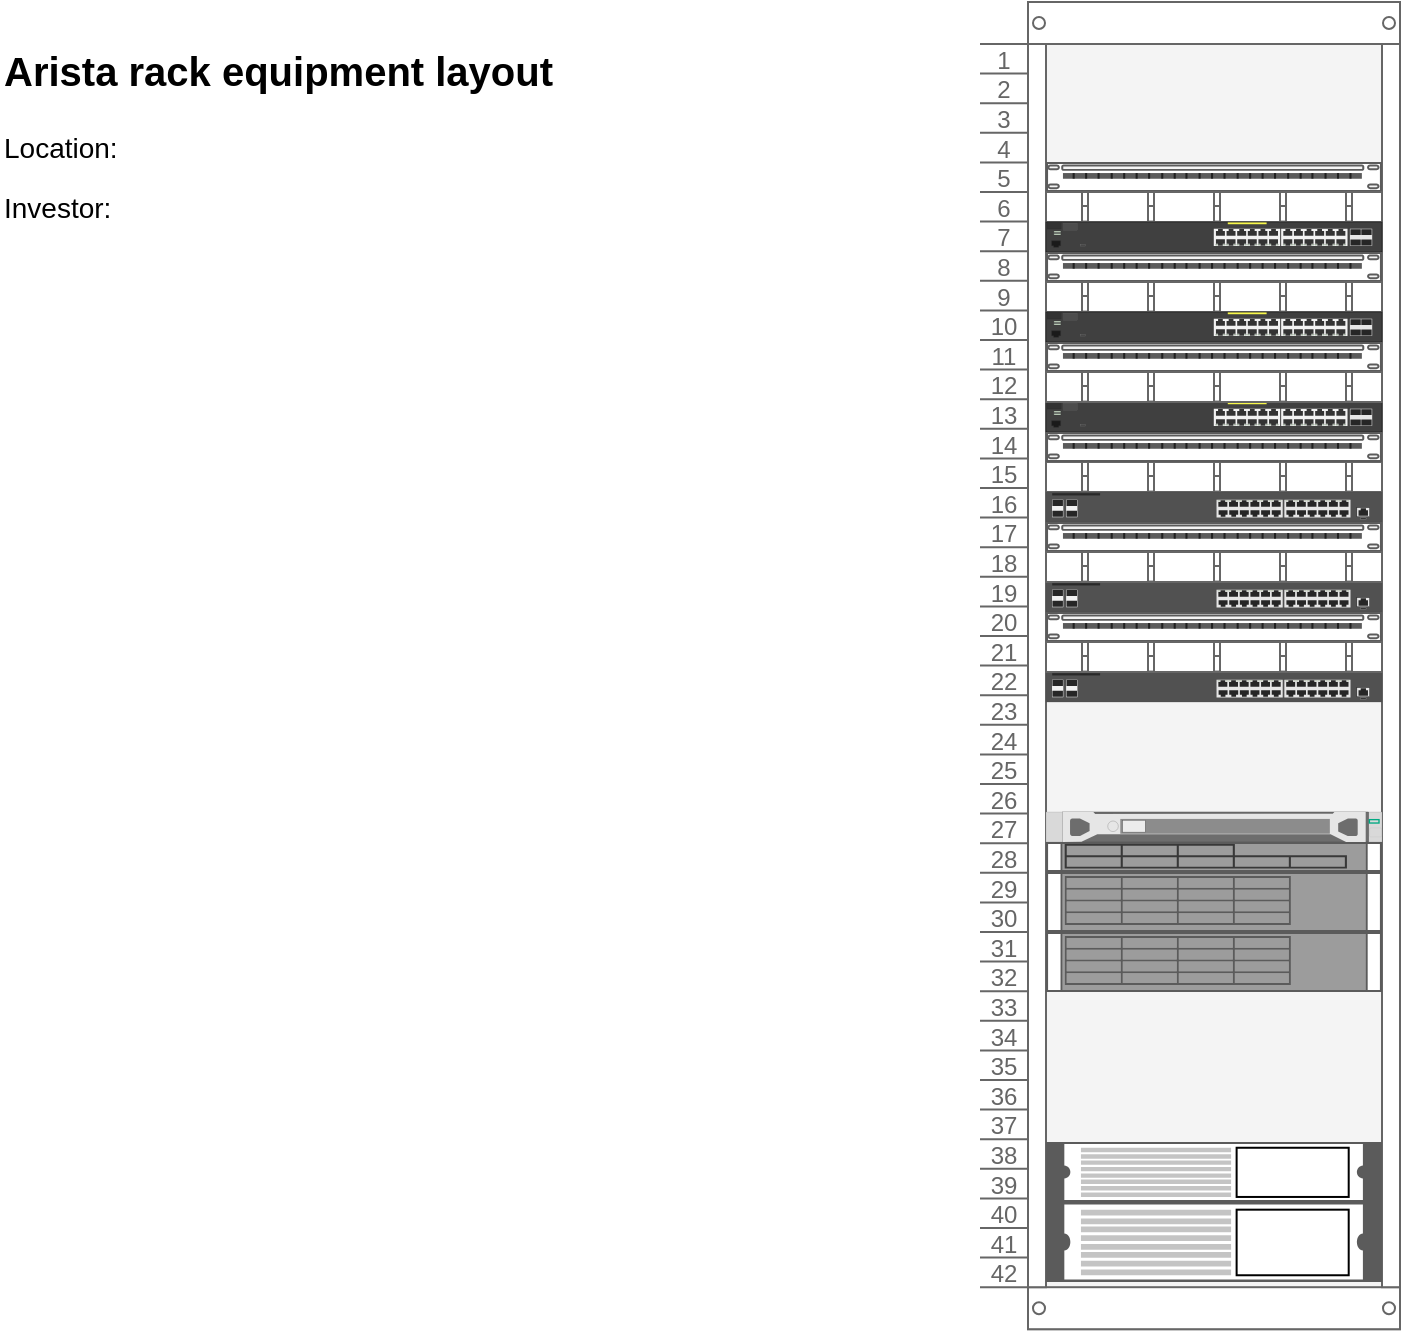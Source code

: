 <mxfile version="22.0.3" type="github">
  <diagram id="l2aKFoh6-Bn0gOPZ2l0T" name="Page-1">
    <mxGraphModel dx="570" dy="300" grid="1" gridSize="10" guides="1" tooltips="1" connect="1" arrows="1" fold="1" page="1" pageScale="1" pageWidth="1169" pageHeight="827" math="0" shadow="0">
      <root>
        <mxCell id="0" />
        <mxCell id="1" parent="0" />
        <mxCell id="mpq5AgpwV83IM184FDqD-40" value="Arista rack equipment layout" style="text;html=1;resizable=1;points=[];autosize=0;align=left;verticalAlign=top;spacingTop=-4;fontSize=20;fontStyle=1" parent="1" vertex="1">
          <mxGeometry x="40" y="40" width="580" height="30" as="geometry" />
        </mxCell>
        <mxCell id="mpq5AgpwV83IM184FDqD-41" value="Location:" style="text;html=1;resizable=1;points=[];autosize=0;align=left;verticalAlign=middle;spacingTop=-4;fontSize=14;fontStyle=0" parent="1" vertex="1">
          <mxGeometry x="40" y="80" width="580" height="30" as="geometry" />
        </mxCell>
        <mxCell id="mpq5AgpwV83IM184FDqD-42" value="Investor:" style="text;html=1;resizable=1;points=[];autosize=0;align=left;verticalAlign=middle;spacingTop=-4;fontSize=14;fontStyle=0" parent="1" vertex="1">
          <mxGeometry x="40" y="110" width="580" height="30" as="geometry" />
        </mxCell>
        <mxCell id="NhcDqB4aRzfar5cejF2m-3" value="" style="strokeColor=#666666;html=1;verticalLabelPosition=bottom;labelBackgroundColor=#ffffff;verticalAlign=top;outlineConnect=0;shadow=0;dashed=0;shape=mxgraph.rackGeneral.rackCabinet3;fillColor2=#f4f4f4;container=1;collapsible=0;childLayout=rack;allowGaps=1;marginLeft=33;marginRight=9;marginTop=21;marginBottom=22;textColor=#666666;numDisp=ascend;" vertex="1" parent="1">
          <mxGeometry x="530" y="20" width="210" height="668" as="geometry" />
        </mxCell>
        <mxCell id="NhcDqB4aRzfar5cejF2m-10" value="" style="strokeColor=#666666;html=1;labelPosition=right;align=left;spacingLeft=15;shadow=0;dashed=0;outlineConnect=0;shape=mxgraph.rack.general.cat5e_rack_mount_patch_panel_24_ports;" vertex="1" parent="NhcDqB4aRzfar5cejF2m-3">
          <mxGeometry x="33" y="80" width="168" height="15" as="geometry" />
        </mxCell>
        <mxCell id="NhcDqB4aRzfar5cejF2m-12" value="" style="strokeColor=#666666;html=1;labelPosition=right;align=left;spacingLeft=15;shadow=0;dashed=0;outlineConnect=0;shape=mxgraph.rackGeneral.horCableDuct;" vertex="1" parent="NhcDqB4aRzfar5cejF2m-3">
          <mxGeometry x="33" y="95" width="168" height="15" as="geometry" />
        </mxCell>
        <mxCell id="NhcDqB4aRzfar5cejF2m-7" value="" style="html=1;verticalLabelPosition=bottom;verticalAlign=top;outlineConnect=0;shadow=0;dashed=0;shape=mxgraph.rack.hpe_aruba.switches.j9773a_2530_24g_poeplus_switch;" vertex="1" parent="NhcDqB4aRzfar5cejF2m-3">
          <mxGeometry x="33" y="110" width="168" height="15" as="geometry" />
        </mxCell>
        <mxCell id="NhcDqB4aRzfar5cejF2m-13" value="" style="strokeColor=#666666;html=1;labelPosition=right;align=left;spacingLeft=15;shadow=0;dashed=0;outlineConnect=0;shape=mxgraph.rack.general.cat5e_rack_mount_patch_panel_24_ports;" vertex="1" parent="NhcDqB4aRzfar5cejF2m-3">
          <mxGeometry x="33" y="125" width="168" height="15" as="geometry" />
        </mxCell>
        <mxCell id="NhcDqB4aRzfar5cejF2m-14" value="" style="strokeColor=#666666;html=1;labelPosition=right;align=left;spacingLeft=15;shadow=0;dashed=0;outlineConnect=0;shape=mxgraph.rackGeneral.horCableDuct;" vertex="1" parent="NhcDqB4aRzfar5cejF2m-3">
          <mxGeometry x="33" y="140" width="168" height="15" as="geometry" />
        </mxCell>
        <mxCell id="NhcDqB4aRzfar5cejF2m-15" value="" style="html=1;verticalLabelPosition=bottom;verticalAlign=top;outlineConnect=0;shadow=0;dashed=0;shape=mxgraph.rack.hpe_aruba.switches.j9773a_2530_24g_poeplus_switch;" vertex="1" parent="NhcDqB4aRzfar5cejF2m-3">
          <mxGeometry x="33" y="155" width="168" height="15" as="geometry" />
        </mxCell>
        <mxCell id="NhcDqB4aRzfar5cejF2m-16" value="" style="strokeColor=#666666;html=1;labelPosition=right;align=left;spacingLeft=15;shadow=0;dashed=0;outlineConnect=0;shape=mxgraph.rack.general.cat5e_rack_mount_patch_panel_24_ports;" vertex="1" parent="NhcDqB4aRzfar5cejF2m-3">
          <mxGeometry x="33" y="170" width="168" height="15" as="geometry" />
        </mxCell>
        <mxCell id="NhcDqB4aRzfar5cejF2m-18" value="" style="html=1;verticalLabelPosition=bottom;verticalAlign=top;outlineConnect=0;shadow=0;dashed=0;shape=mxgraph.rack.hpe_aruba.switches.j9773a_2530_24g_poeplus_switch;" vertex="1" parent="NhcDqB4aRzfar5cejF2m-3">
          <mxGeometry x="33" y="200" width="168" height="15" as="geometry" />
        </mxCell>
        <mxCell id="NhcDqB4aRzfar5cejF2m-17" value="" style="strokeColor=#666666;html=1;labelPosition=right;align=left;spacingLeft=15;shadow=0;dashed=0;outlineConnect=0;shape=mxgraph.rackGeneral.horCableDuct;" vertex="1" parent="NhcDqB4aRzfar5cejF2m-3">
          <mxGeometry x="33" y="185" width="168" height="15" as="geometry" />
        </mxCell>
        <mxCell id="NhcDqB4aRzfar5cejF2m-20" value="" style="strokeColor=#666666;html=1;labelPosition=right;align=left;spacingLeft=15;shadow=0;dashed=0;outlineConnect=0;shape=mxgraph.rackGeneral.horCableDuct;" vertex="1" parent="NhcDqB4aRzfar5cejF2m-3">
          <mxGeometry x="33" y="230" width="168" height="15" as="geometry" />
        </mxCell>
        <mxCell id="NhcDqB4aRzfar5cejF2m-19" value="" style="strokeColor=#666666;html=1;labelPosition=right;align=left;spacingLeft=15;shadow=0;dashed=0;outlineConnect=0;shape=mxgraph.rack.general.cat5e_rack_mount_patch_panel_24_ports;" vertex="1" parent="NhcDqB4aRzfar5cejF2m-3">
          <mxGeometry x="33" y="215" width="168" height="15" as="geometry" />
        </mxCell>
        <mxCell id="NhcDqB4aRzfar5cejF2m-8" value="" style="html=1;verticalLabelPosition=bottom;verticalAlign=top;outlineConnect=0;shadow=0;dashed=0;shape=mxgraph.rack.hpe_aruba.switches.jl255a_aruba_2930f_24g_poeplus_4sfpplus_switch;" vertex="1" parent="NhcDqB4aRzfar5cejF2m-3">
          <mxGeometry x="33" y="245" width="168" height="15" as="geometry" />
        </mxCell>
        <mxCell id="NhcDqB4aRzfar5cejF2m-23" value="" style="html=1;verticalLabelPosition=bottom;verticalAlign=top;outlineConnect=0;shadow=0;dashed=0;shape=mxgraph.rack.hpe_aruba.switches.jl255a_aruba_2930f_24g_poeplus_4sfpplus_switch;" vertex="1" parent="NhcDqB4aRzfar5cejF2m-3">
          <mxGeometry x="33" y="290" width="168" height="15" as="geometry" />
        </mxCell>
        <mxCell id="NhcDqB4aRzfar5cejF2m-22" value="" style="strokeColor=#666666;html=1;labelPosition=right;align=left;spacingLeft=15;shadow=0;dashed=0;outlineConnect=0;shape=mxgraph.rack.general.cat5e_rack_mount_patch_panel_24_ports;" vertex="1" parent="NhcDqB4aRzfar5cejF2m-3">
          <mxGeometry x="33" y="260" width="168" height="15" as="geometry" />
        </mxCell>
        <mxCell id="NhcDqB4aRzfar5cejF2m-21" value="" style="strokeColor=#666666;html=1;labelPosition=right;align=left;spacingLeft=15;shadow=0;dashed=0;outlineConnect=0;shape=mxgraph.rackGeneral.horCableDuct;" vertex="1" parent="NhcDqB4aRzfar5cejF2m-3">
          <mxGeometry x="33" y="275" width="168" height="15" as="geometry" />
        </mxCell>
        <mxCell id="NhcDqB4aRzfar5cejF2m-25" value="" style="strokeColor=#666666;html=1;labelPosition=right;align=left;spacingLeft=15;shadow=0;dashed=0;outlineConnect=0;shape=mxgraph.rack.general.cat5e_rack_mount_patch_panel_24_ports;" vertex="1" parent="NhcDqB4aRzfar5cejF2m-3">
          <mxGeometry x="33" y="305" width="168" height="15" as="geometry" />
        </mxCell>
        <mxCell id="NhcDqB4aRzfar5cejF2m-26" value="" style="html=1;verticalLabelPosition=bottom;verticalAlign=top;outlineConnect=0;shadow=0;dashed=0;shape=mxgraph.rack.hpe_aruba.switches.jl255a_aruba_2930f_24g_poeplus_4sfpplus_switch;" vertex="1" parent="NhcDqB4aRzfar5cejF2m-3">
          <mxGeometry x="33" y="335" width="168" height="15" as="geometry" />
        </mxCell>
        <mxCell id="NhcDqB4aRzfar5cejF2m-24" value="" style="strokeColor=#666666;html=1;labelPosition=right;align=left;spacingLeft=15;shadow=0;dashed=0;outlineConnect=0;shape=mxgraph.rackGeneral.horCableDuct;" vertex="1" parent="NhcDqB4aRzfar5cejF2m-3">
          <mxGeometry x="33" y="320" width="168" height="15" as="geometry" />
        </mxCell>
        <mxCell id="NhcDqB4aRzfar5cejF2m-54" value="" style="html=1;verticalLabelPosition=bottom;verticalAlign=top;outlineConnect=0;shadow=0;dashed=0;shape=mxgraph.rack.hpe_aruba.security.aruba_clearpass_c3000_front;movable=0;resizable=0;rotatable=0;deletable=0;editable=0;locked=1;connectable=0;" vertex="1" parent="NhcDqB4aRzfar5cejF2m-3">
          <mxGeometry x="33" y="405" width="168" height="15" as="geometry" />
        </mxCell>
        <mxCell id="NhcDqB4aRzfar5cejF2m-27" value="" style="shape=mxgraph.rack.hp.hp_proliant_dl360p_g8;html=1;labelPosition=right;align=left;spacingLeft=15;dashed=0;shadow=0;fillColor=#ffffff;" vertex="1" parent="NhcDqB4aRzfar5cejF2m-3">
          <mxGeometry x="33" y="420" width="168" height="15" as="geometry" />
        </mxCell>
        <mxCell id="NhcDqB4aRzfar5cejF2m-28" value="" style="shape=mxgraph.rack.hp.hp_proliant_dl380p_g8;html=1;labelPosition=right;align=left;spacingLeft=15;dashed=0;shadow=0;fillColor=#ffffff;" vertex="1" parent="NhcDqB4aRzfar5cejF2m-3">
          <mxGeometry x="33" y="435" width="168" height="30" as="geometry" />
        </mxCell>
        <mxCell id="NhcDqB4aRzfar5cejF2m-53" value="" style="shape=mxgraph.rack.hp.hp_proliant_dl380p_g8;html=1;labelPosition=right;align=left;spacingLeft=15;dashed=0;shadow=0;fillColor=#ffffff;" vertex="1" parent="NhcDqB4aRzfar5cejF2m-3">
          <mxGeometry x="33" y="465" width="168" height="30" as="geometry" />
        </mxCell>
        <mxCell id="NhcDqB4aRzfar5cejF2m-6" value="" style="shape=mxgraph.rack.apc.apc_smart_ups_1000-3000_va_2u;html=1;labelPosition=right;align=left;spacingLeft=15;dashed=0;shadow=0;fillColor=#ffffff;" vertex="1" parent="NhcDqB4aRzfar5cejF2m-3">
          <mxGeometry x="33" y="570" width="168" height="30" as="geometry" />
        </mxCell>
        <mxCell id="NhcDqB4aRzfar5cejF2m-5" value="" style="shape=mxgraph.rack.apc.apc_smart_ups_1000-3000_va_2u;html=1;labelPosition=right;align=left;spacingLeft=15;dashed=0;shadow=0;fillColor=#ffffff;" vertex="1" parent="NhcDqB4aRzfar5cejF2m-3">
          <mxGeometry x="33" y="600" width="168" height="40" as="geometry" />
        </mxCell>
      </root>
    </mxGraphModel>
  </diagram>
</mxfile>

